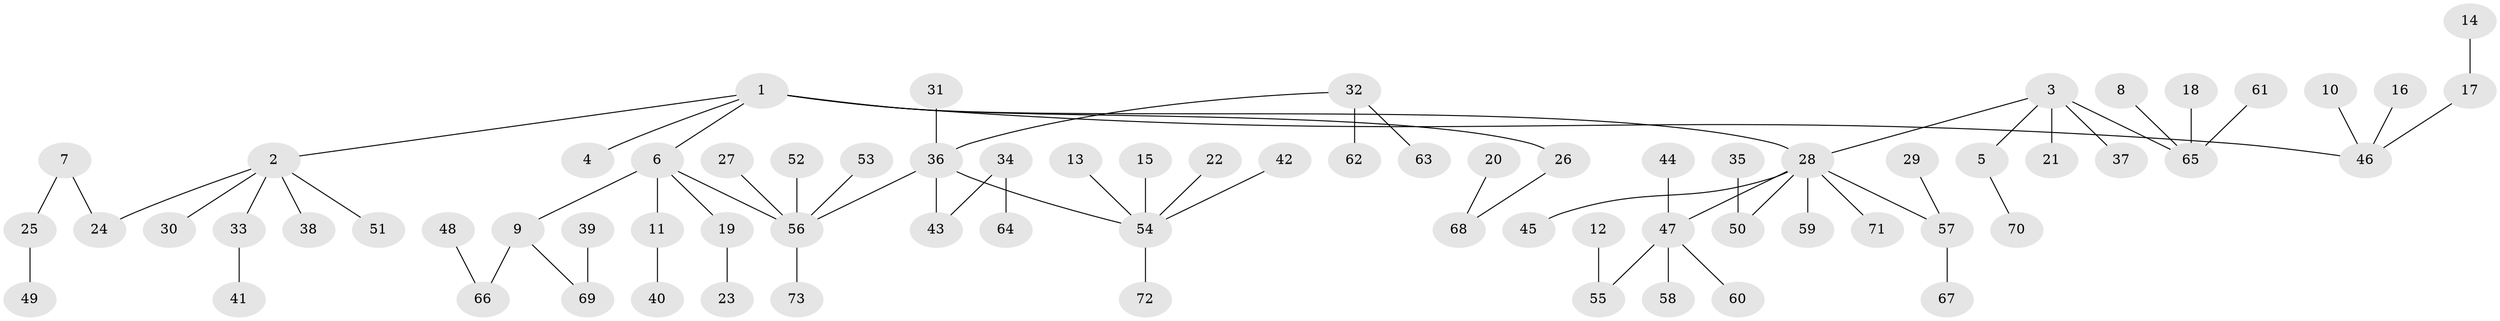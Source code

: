 // original degree distribution, {7: 0.0136986301369863, 3: 0.136986301369863, 4: 0.06164383561643835, 8: 0.00684931506849315, 6: 0.0273972602739726, 1: 0.5342465753424658, 5: 0.0136986301369863, 2: 0.2054794520547945}
// Generated by graph-tools (version 1.1) at 2025/50/03/09/25 03:50:19]
// undirected, 73 vertices, 72 edges
graph export_dot {
graph [start="1"]
  node [color=gray90,style=filled];
  1;
  2;
  3;
  4;
  5;
  6;
  7;
  8;
  9;
  10;
  11;
  12;
  13;
  14;
  15;
  16;
  17;
  18;
  19;
  20;
  21;
  22;
  23;
  24;
  25;
  26;
  27;
  28;
  29;
  30;
  31;
  32;
  33;
  34;
  35;
  36;
  37;
  38;
  39;
  40;
  41;
  42;
  43;
  44;
  45;
  46;
  47;
  48;
  49;
  50;
  51;
  52;
  53;
  54;
  55;
  56;
  57;
  58;
  59;
  60;
  61;
  62;
  63;
  64;
  65;
  66;
  67;
  68;
  69;
  70;
  71;
  72;
  73;
  1 -- 2 [weight=1.0];
  1 -- 4 [weight=1.0];
  1 -- 6 [weight=1.0];
  1 -- 26 [weight=1.0];
  1 -- 28 [weight=1.0];
  1 -- 46 [weight=1.0];
  2 -- 24 [weight=1.0];
  2 -- 30 [weight=1.0];
  2 -- 33 [weight=1.0];
  2 -- 38 [weight=1.0];
  2 -- 51 [weight=1.0];
  3 -- 5 [weight=1.0];
  3 -- 21 [weight=1.0];
  3 -- 28 [weight=1.0];
  3 -- 37 [weight=1.0];
  3 -- 65 [weight=1.0];
  5 -- 70 [weight=1.0];
  6 -- 9 [weight=1.0];
  6 -- 11 [weight=1.0];
  6 -- 19 [weight=1.0];
  6 -- 56 [weight=1.0];
  7 -- 24 [weight=1.0];
  7 -- 25 [weight=1.0];
  8 -- 65 [weight=1.0];
  9 -- 66 [weight=1.0];
  9 -- 69 [weight=1.0];
  10 -- 46 [weight=1.0];
  11 -- 40 [weight=1.0];
  12 -- 55 [weight=1.0];
  13 -- 54 [weight=1.0];
  14 -- 17 [weight=1.0];
  15 -- 54 [weight=1.0];
  16 -- 46 [weight=1.0];
  17 -- 46 [weight=1.0];
  18 -- 65 [weight=1.0];
  19 -- 23 [weight=1.0];
  20 -- 68 [weight=1.0];
  22 -- 54 [weight=1.0];
  25 -- 49 [weight=1.0];
  26 -- 68 [weight=1.0];
  27 -- 56 [weight=1.0];
  28 -- 45 [weight=1.0];
  28 -- 47 [weight=1.0];
  28 -- 50 [weight=1.0];
  28 -- 57 [weight=1.0];
  28 -- 59 [weight=1.0];
  28 -- 71 [weight=1.0];
  29 -- 57 [weight=1.0];
  31 -- 36 [weight=1.0];
  32 -- 36 [weight=1.0];
  32 -- 62 [weight=1.0];
  32 -- 63 [weight=1.0];
  33 -- 41 [weight=1.0];
  34 -- 43 [weight=1.0];
  34 -- 64 [weight=1.0];
  35 -- 50 [weight=1.0];
  36 -- 43 [weight=1.0];
  36 -- 54 [weight=1.0];
  36 -- 56 [weight=1.0];
  39 -- 69 [weight=1.0];
  42 -- 54 [weight=1.0];
  44 -- 47 [weight=1.0];
  47 -- 55 [weight=1.0];
  47 -- 58 [weight=1.0];
  47 -- 60 [weight=1.0];
  48 -- 66 [weight=1.0];
  52 -- 56 [weight=1.0];
  53 -- 56 [weight=1.0];
  54 -- 72 [weight=1.0];
  56 -- 73 [weight=1.0];
  57 -- 67 [weight=1.0];
  61 -- 65 [weight=1.0];
}
